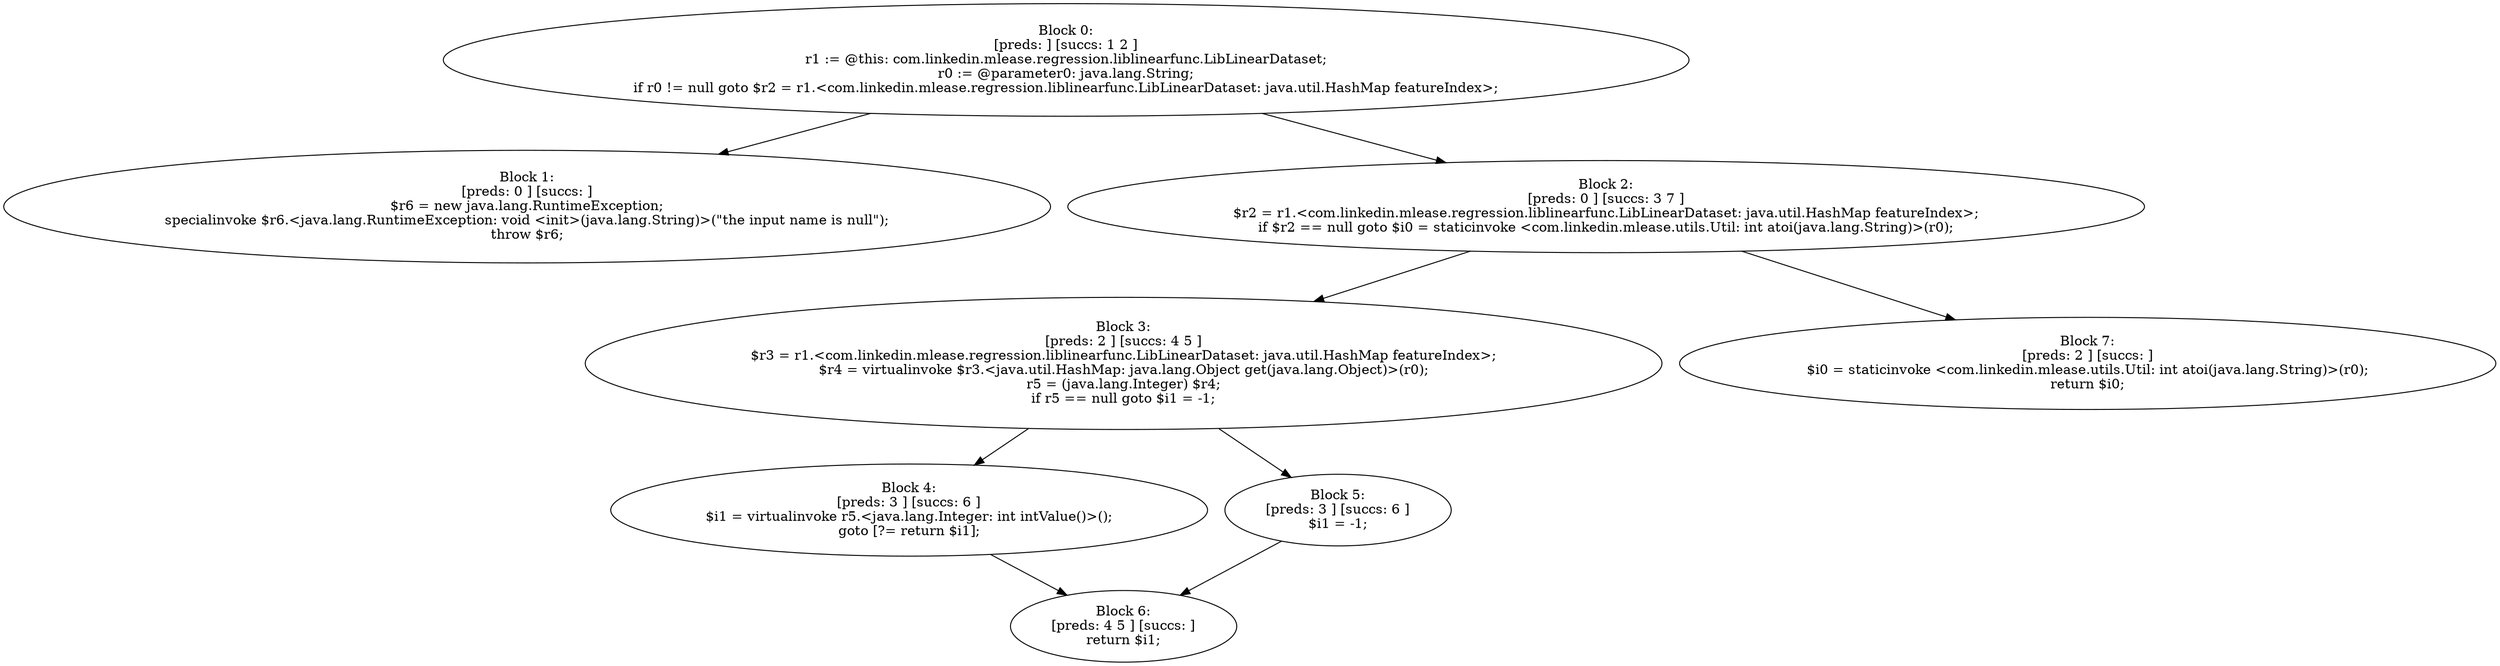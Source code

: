 digraph "unitGraph" {
    "Block 0:
[preds: ] [succs: 1 2 ]
r1 := @this: com.linkedin.mlease.regression.liblinearfunc.LibLinearDataset;
r0 := @parameter0: java.lang.String;
if r0 != null goto $r2 = r1.<com.linkedin.mlease.regression.liblinearfunc.LibLinearDataset: java.util.HashMap featureIndex>;
"
    "Block 1:
[preds: 0 ] [succs: ]
$r6 = new java.lang.RuntimeException;
specialinvoke $r6.<java.lang.RuntimeException: void <init>(java.lang.String)>(\"the input name is null\");
throw $r6;
"
    "Block 2:
[preds: 0 ] [succs: 3 7 ]
$r2 = r1.<com.linkedin.mlease.regression.liblinearfunc.LibLinearDataset: java.util.HashMap featureIndex>;
if $r2 == null goto $i0 = staticinvoke <com.linkedin.mlease.utils.Util: int atoi(java.lang.String)>(r0);
"
    "Block 3:
[preds: 2 ] [succs: 4 5 ]
$r3 = r1.<com.linkedin.mlease.regression.liblinearfunc.LibLinearDataset: java.util.HashMap featureIndex>;
$r4 = virtualinvoke $r3.<java.util.HashMap: java.lang.Object get(java.lang.Object)>(r0);
r5 = (java.lang.Integer) $r4;
if r5 == null goto $i1 = -1;
"
    "Block 4:
[preds: 3 ] [succs: 6 ]
$i1 = virtualinvoke r5.<java.lang.Integer: int intValue()>();
goto [?= return $i1];
"
    "Block 5:
[preds: 3 ] [succs: 6 ]
$i1 = -1;
"
    "Block 6:
[preds: 4 5 ] [succs: ]
return $i1;
"
    "Block 7:
[preds: 2 ] [succs: ]
$i0 = staticinvoke <com.linkedin.mlease.utils.Util: int atoi(java.lang.String)>(r0);
return $i0;
"
    "Block 0:
[preds: ] [succs: 1 2 ]
r1 := @this: com.linkedin.mlease.regression.liblinearfunc.LibLinearDataset;
r0 := @parameter0: java.lang.String;
if r0 != null goto $r2 = r1.<com.linkedin.mlease.regression.liblinearfunc.LibLinearDataset: java.util.HashMap featureIndex>;
"->"Block 1:
[preds: 0 ] [succs: ]
$r6 = new java.lang.RuntimeException;
specialinvoke $r6.<java.lang.RuntimeException: void <init>(java.lang.String)>(\"the input name is null\");
throw $r6;
";
    "Block 0:
[preds: ] [succs: 1 2 ]
r1 := @this: com.linkedin.mlease.regression.liblinearfunc.LibLinearDataset;
r0 := @parameter0: java.lang.String;
if r0 != null goto $r2 = r1.<com.linkedin.mlease.regression.liblinearfunc.LibLinearDataset: java.util.HashMap featureIndex>;
"->"Block 2:
[preds: 0 ] [succs: 3 7 ]
$r2 = r1.<com.linkedin.mlease.regression.liblinearfunc.LibLinearDataset: java.util.HashMap featureIndex>;
if $r2 == null goto $i0 = staticinvoke <com.linkedin.mlease.utils.Util: int atoi(java.lang.String)>(r0);
";
    "Block 2:
[preds: 0 ] [succs: 3 7 ]
$r2 = r1.<com.linkedin.mlease.regression.liblinearfunc.LibLinearDataset: java.util.HashMap featureIndex>;
if $r2 == null goto $i0 = staticinvoke <com.linkedin.mlease.utils.Util: int atoi(java.lang.String)>(r0);
"->"Block 3:
[preds: 2 ] [succs: 4 5 ]
$r3 = r1.<com.linkedin.mlease.regression.liblinearfunc.LibLinearDataset: java.util.HashMap featureIndex>;
$r4 = virtualinvoke $r3.<java.util.HashMap: java.lang.Object get(java.lang.Object)>(r0);
r5 = (java.lang.Integer) $r4;
if r5 == null goto $i1 = -1;
";
    "Block 2:
[preds: 0 ] [succs: 3 7 ]
$r2 = r1.<com.linkedin.mlease.regression.liblinearfunc.LibLinearDataset: java.util.HashMap featureIndex>;
if $r2 == null goto $i0 = staticinvoke <com.linkedin.mlease.utils.Util: int atoi(java.lang.String)>(r0);
"->"Block 7:
[preds: 2 ] [succs: ]
$i0 = staticinvoke <com.linkedin.mlease.utils.Util: int atoi(java.lang.String)>(r0);
return $i0;
";
    "Block 3:
[preds: 2 ] [succs: 4 5 ]
$r3 = r1.<com.linkedin.mlease.regression.liblinearfunc.LibLinearDataset: java.util.HashMap featureIndex>;
$r4 = virtualinvoke $r3.<java.util.HashMap: java.lang.Object get(java.lang.Object)>(r0);
r5 = (java.lang.Integer) $r4;
if r5 == null goto $i1 = -1;
"->"Block 4:
[preds: 3 ] [succs: 6 ]
$i1 = virtualinvoke r5.<java.lang.Integer: int intValue()>();
goto [?= return $i1];
";
    "Block 3:
[preds: 2 ] [succs: 4 5 ]
$r3 = r1.<com.linkedin.mlease.regression.liblinearfunc.LibLinearDataset: java.util.HashMap featureIndex>;
$r4 = virtualinvoke $r3.<java.util.HashMap: java.lang.Object get(java.lang.Object)>(r0);
r5 = (java.lang.Integer) $r4;
if r5 == null goto $i1 = -1;
"->"Block 5:
[preds: 3 ] [succs: 6 ]
$i1 = -1;
";
    "Block 4:
[preds: 3 ] [succs: 6 ]
$i1 = virtualinvoke r5.<java.lang.Integer: int intValue()>();
goto [?= return $i1];
"->"Block 6:
[preds: 4 5 ] [succs: ]
return $i1;
";
    "Block 5:
[preds: 3 ] [succs: 6 ]
$i1 = -1;
"->"Block 6:
[preds: 4 5 ] [succs: ]
return $i1;
";
}
